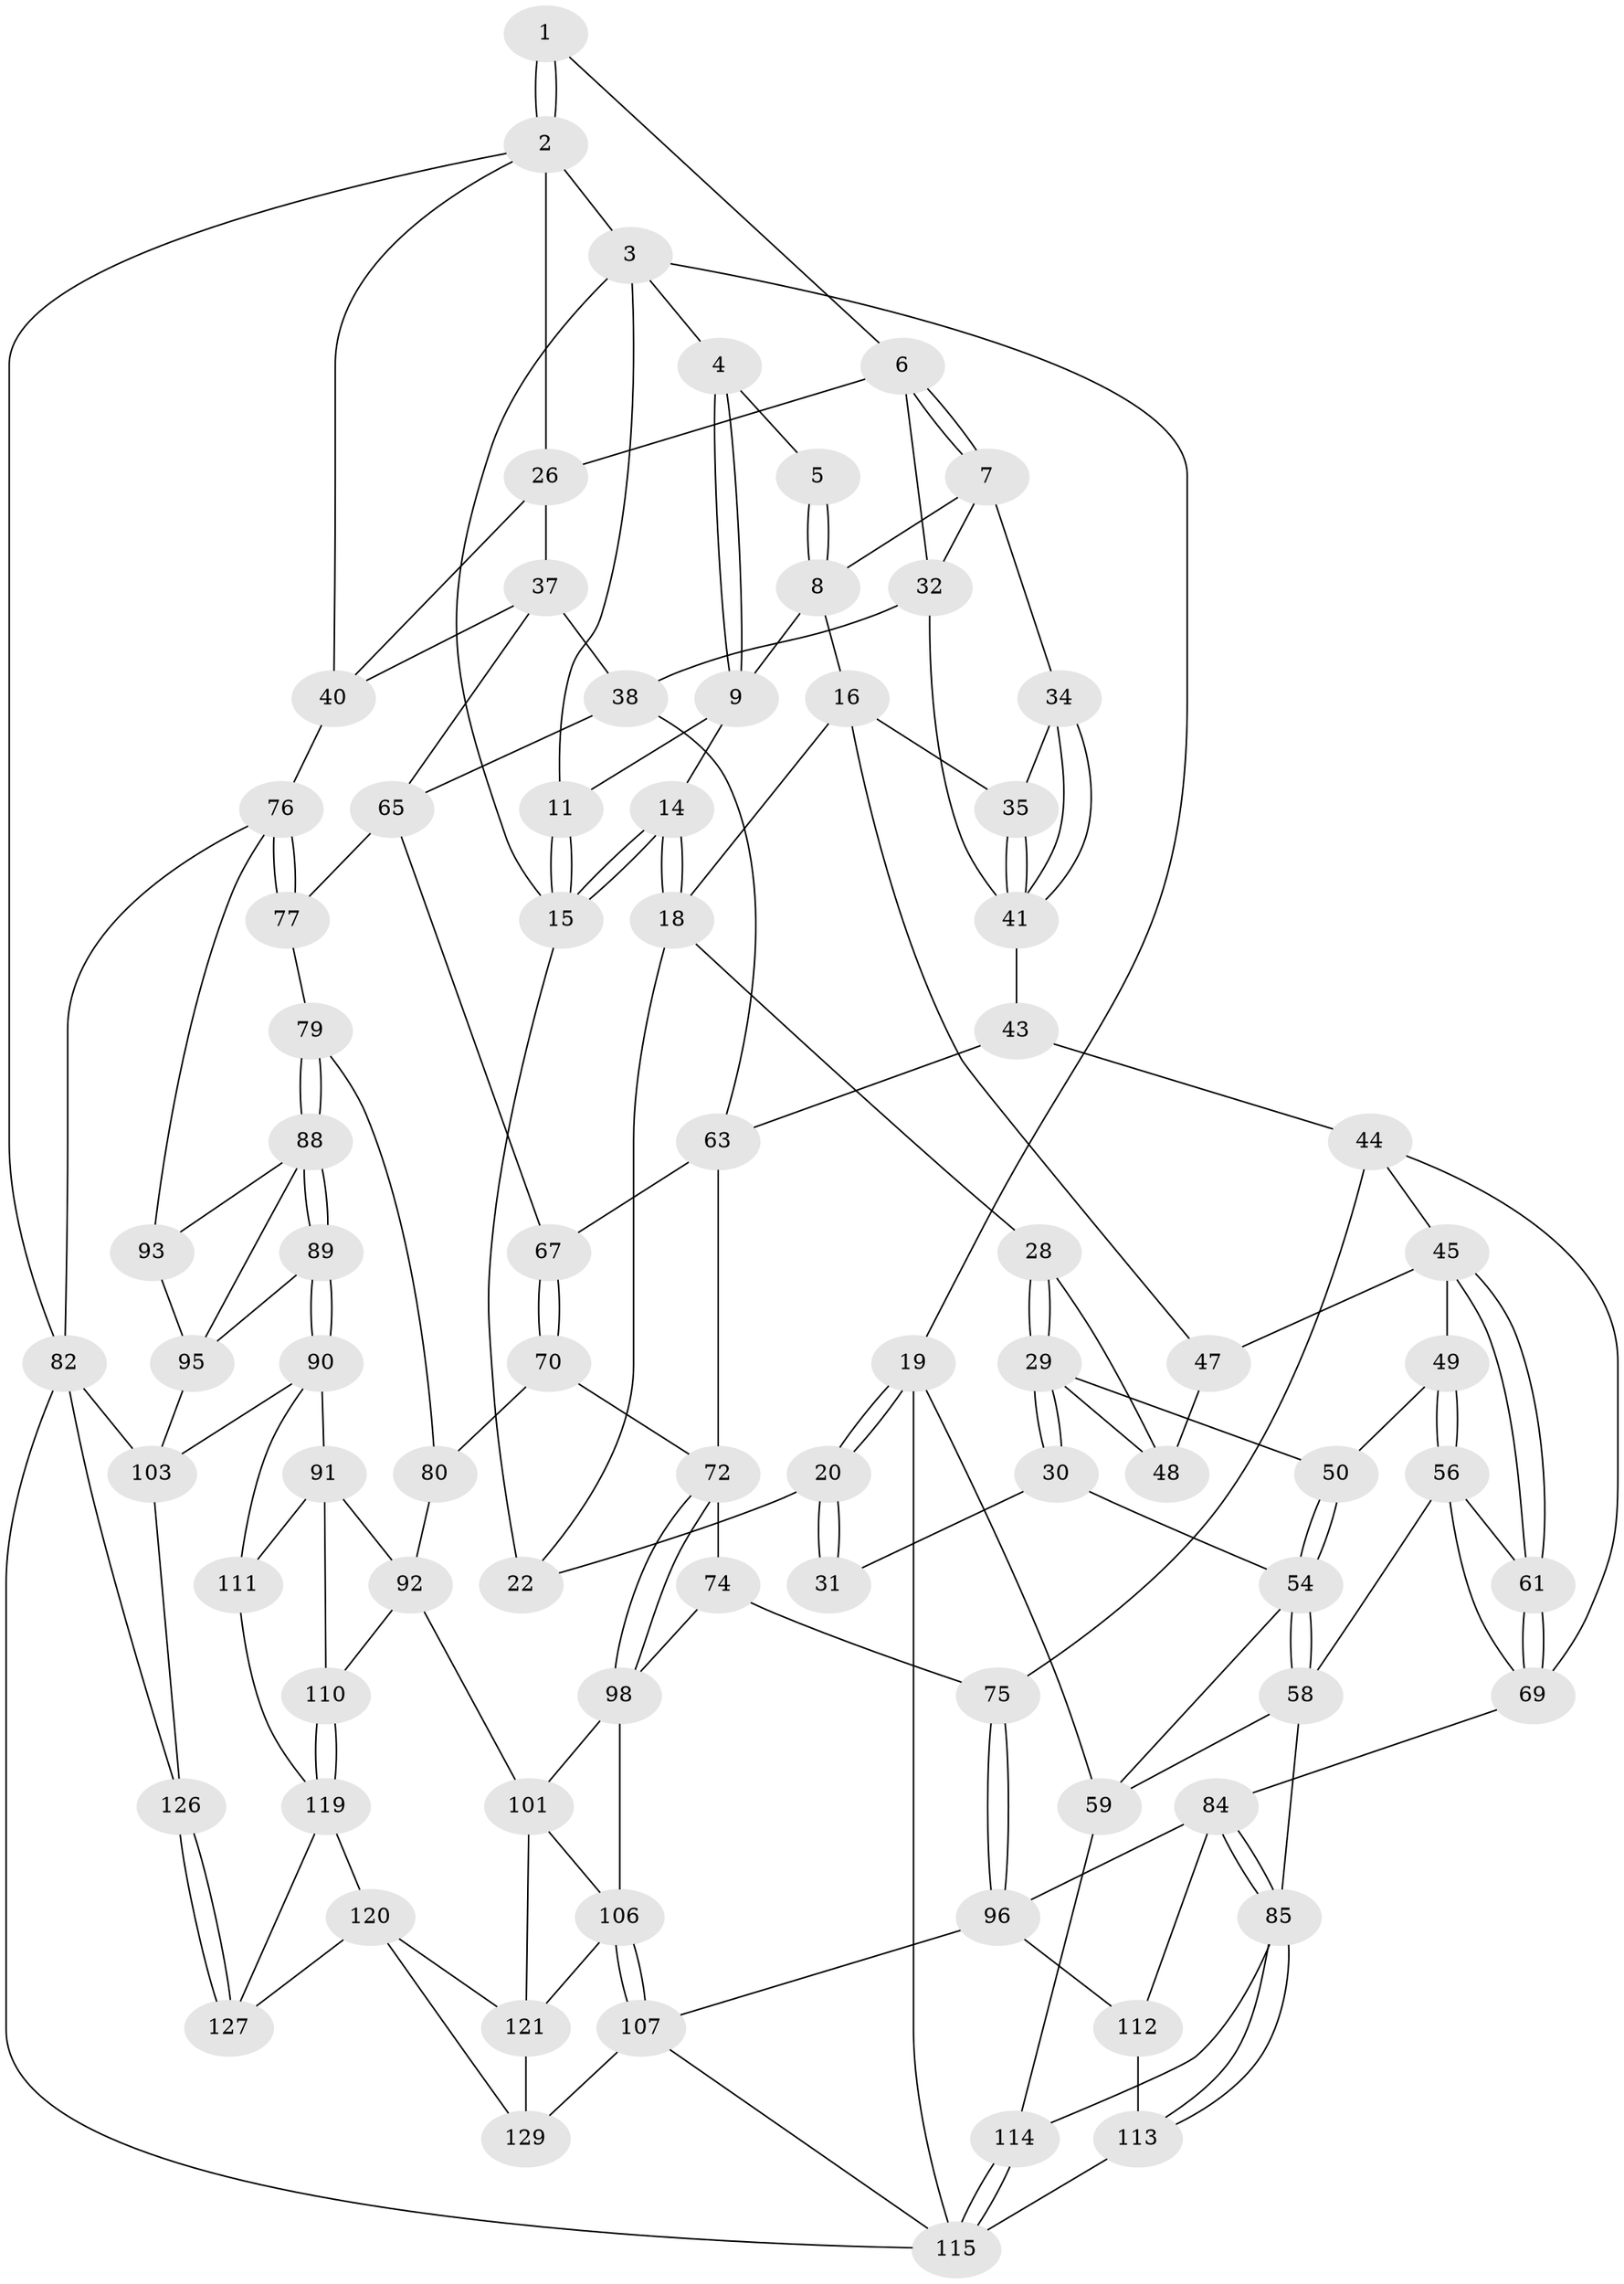 // Generated by graph-tools (version 1.1) at 2025/24/03/03/25 07:24:31]
// undirected, 81 vertices, 176 edges
graph export_dot {
graph [start="1"]
  node [color=gray90,style=filled];
  1 [pos="+0.7722401658344489+0"];
  2 [pos="+1+0",super="+27"];
  3 [pos="+0.2182765720254289+0",super="+12"];
  4 [pos="+0.5398569839249229+0"];
  5 [pos="+0.6615750402350135+0"];
  6 [pos="+0.8044577598965383+0.15912576909883067",super="+25"];
  7 [pos="+0.6867349438914931+0.18723973702614663",super="+33"];
  8 [pos="+0.6790049963220531+0.18061251037393145",super="+13"];
  9 [pos="+0.5088112055874225+0.07685726236620685",super="+10"];
  11 [pos="+0.3780964897186879+0.11649810144458049"];
  14 [pos="+0.39529271658259696+0.23558178566089336"];
  15 [pos="+0.37509472204370037+0.1823837003325252",super="+23"];
  16 [pos="+0.48894223116020774+0.2629474554425912",super="+17"];
  18 [pos="+0.40726200386753164+0.2782633656667257",super="+24"];
  19 [pos="+0+0.24636057386713053"];
  20 [pos="+0+0.24734452634562393",super="+21"];
  22 [pos="+0.19294400592101782+0.11006532359032253"];
  26 [pos="+0.8660368861409061+0.19737675442972205",super="+36"];
  28 [pos="+0.2062712551234261+0.34601941383752327"];
  29 [pos="+0.17041501826634972+0.3729558033586778",super="+51"];
  30 [pos="+0.15548214369651925+0.3763581049708951"];
  31 [pos="+0.1246744413788517+0.34387280504782447"];
  32 [pos="+0.7114153826234221+0.3169935080736382",super="+39"];
  34 [pos="+0.6817624953698607+0.3106197672365913"];
  35 [pos="+0.4904347824239906+0.2642592250154774"];
  37 [pos="+0.8974388995177092+0.3384216451421884",super="+52"];
  38 [pos="+0.790110454700009+0.3915651655614704",super="+62"];
  40 [pos="+1+0",super="+53"];
  41 [pos="+0.5685788995426253+0.42174600613346164",super="+42"];
  43 [pos="+0.5535076435707416+0.5191958791555463"];
  44 [pos="+0.5137602646127549+0.5185275698719657",super="+68"];
  45 [pos="+0.4581162183678341+0.5116135146413225",super="+46"];
  47 [pos="+0.4092064098895637+0.2999827091116985"];
  48 [pos="+0.34491306281989254+0.3479246506101781"];
  49 [pos="+0.30804472398822014+0.4361013953357609"];
  50 [pos="+0.2984551027481628+0.4296182885266761"];
  54 [pos="+0.2200433534122748+0.5695821276472535",super="+55"];
  56 [pos="+0.3669336773747882+0.5625730638884752",super="+57"];
  58 [pos="+0.22419041379915117+0.5898730639866439",super="+81"];
  59 [pos="+0+0.6195544349448778",super="+60"];
  61 [pos="+0.3775299833361042+0.5633579471684421"];
  63 [pos="+0.7320367822776077+0.5139039136658633",super="+64"];
  65 [pos="+0.8837544989081031+0.5689678667220716",super="+66"];
  67 [pos="+0.7902157834243417+0.5959515897137946"];
  69 [pos="+0.41691592924292+0.7242548596825025",super="+78"];
  70 [pos="+0.7384435364905511+0.6483013356995256",super="+71"];
  72 [pos="+0.6355905162253208+0.6830871508262644",super="+73"];
  74 [pos="+0.4495946738205203+0.7396482726612175"];
  75 [pos="+0.44596787170517854+0.738782729292261"];
  76 [pos="+1+0.7336170550332346",super="+83"];
  77 [pos="+0.9018209955607274+0.6230750992070906"];
  79 [pos="+0.8715261799901257+0.6850159746377646"];
  80 [pos="+0.8408840651618728+0.6916397044892898",super="+87"];
  82 [pos="+1+1",super="+125"];
  84 [pos="+0.33812091801887345+0.7490408891616794",super="+97"];
  85 [pos="+0.20727254987107216+0.801462398887255",super="+86"];
  88 [pos="+0.879298000136059+0.7158758838865216",super="+94"];
  89 [pos="+0.854151184006737+0.7801524458539252"];
  90 [pos="+0.8149685586989245+0.8009392172394226",super="+105"];
  91 [pos="+0.7798472554429844+0.7934031642355357",super="+109"];
  92 [pos="+0.7728741967256598+0.7873349658236598",super="+100"];
  93 [pos="+1+0.7792104155250302"];
  95 [pos="+0.893578034801496+0.799340918074547",super="+102"];
  96 [pos="+0.3846689351304957+0.8777136207321703",super="+108"];
  98 [pos="+0.6340654981261918+0.6970562425888759",super="+99"];
  101 [pos="+0.6373628397906685+0.8493140798954993",super="+122"];
  103 [pos="+0.9171431248524189+0.8682457871191203",super="+104"];
  106 [pos="+0.5143376784230761+0.8831642220502811",super="+124"];
  107 [pos="+0.4218744381755355+0.9519987149242478",super="+130"];
  110 [pos="+0.7314154137536923+0.8850488658388653"];
  111 [pos="+0.8043834004935805+0.9009925470929925"];
  112 [pos="+0.2742748405885791+0.8595253438250662",super="+118"];
  113 [pos="+0.2181378749861802+0.8214267102329893",super="+116"];
  114 [pos="+0+0.9168652453722885"];
  115 [pos="+0+1",super="+117"];
  119 [pos="+0.7314857406082044+0.9042855641340964",super="+123"];
  120 [pos="+0.6575783120771594+0.9308299459800622",super="+131"];
  121 [pos="+0.6568954958029963+0.9300273156936365",super="+128"];
  126 [pos="+0.8259794783719386+1"];
  127 [pos="+0.8004172688121657+1"];
  129 [pos="+0.5897387111666539+1"];
  1 -- 2;
  1 -- 2;
  1 -- 6;
  2 -- 3;
  2 -- 82;
  2 -- 40;
  2 -- 26;
  3 -- 4;
  3 -- 19;
  3 -- 11;
  3 -- 15;
  4 -- 5;
  4 -- 9;
  4 -- 9;
  5 -- 8;
  5 -- 8;
  6 -- 7;
  6 -- 7;
  6 -- 32;
  6 -- 26;
  7 -- 8;
  7 -- 32;
  7 -- 34;
  8 -- 9;
  8 -- 16;
  9 -- 11;
  9 -- 14;
  11 -- 15;
  11 -- 15;
  14 -- 15;
  14 -- 15;
  14 -- 18;
  14 -- 18;
  15 -- 22;
  16 -- 35;
  16 -- 18;
  16 -- 47;
  18 -- 28;
  18 -- 22;
  19 -- 20;
  19 -- 20;
  19 -- 115;
  19 -- 59;
  20 -- 31 [weight=2];
  20 -- 31;
  20 -- 22;
  26 -- 40;
  26 -- 37;
  28 -- 29;
  28 -- 29;
  28 -- 48;
  29 -- 30;
  29 -- 30;
  29 -- 48;
  29 -- 50;
  30 -- 31;
  30 -- 54;
  32 -- 41;
  32 -- 38;
  34 -- 35;
  34 -- 41;
  34 -- 41;
  35 -- 41;
  35 -- 41;
  37 -- 38;
  37 -- 65;
  37 -- 40;
  38 -- 65;
  38 -- 63;
  40 -- 76;
  41 -- 43;
  43 -- 44;
  43 -- 63;
  44 -- 45;
  44 -- 75;
  44 -- 69;
  45 -- 61;
  45 -- 61;
  45 -- 49;
  45 -- 47;
  47 -- 48;
  49 -- 50;
  49 -- 56;
  49 -- 56;
  50 -- 54;
  50 -- 54;
  54 -- 58;
  54 -- 58;
  54 -- 59;
  56 -- 61;
  56 -- 58;
  56 -- 69;
  58 -- 59;
  58 -- 85;
  59 -- 114;
  61 -- 69;
  61 -- 69;
  63 -- 67;
  63 -- 72;
  65 -- 67;
  65 -- 77;
  67 -- 70;
  67 -- 70;
  69 -- 84;
  70 -- 80 [weight=2];
  70 -- 72;
  72 -- 98;
  72 -- 98;
  72 -- 74;
  74 -- 75;
  74 -- 98;
  75 -- 96;
  75 -- 96;
  76 -- 77;
  76 -- 77;
  76 -- 82;
  76 -- 93;
  77 -- 79;
  79 -- 80;
  79 -- 88;
  79 -- 88;
  80 -- 92;
  82 -- 115;
  82 -- 126;
  82 -- 103;
  84 -- 85;
  84 -- 85;
  84 -- 96;
  84 -- 112;
  85 -- 113;
  85 -- 113;
  85 -- 114;
  88 -- 89;
  88 -- 89;
  88 -- 93;
  88 -- 95;
  89 -- 90;
  89 -- 90;
  89 -- 95;
  90 -- 91;
  90 -- 111;
  90 -- 103;
  91 -- 92;
  91 -- 110;
  91 -- 111;
  92 -- 101;
  92 -- 110;
  93 -- 95;
  95 -- 103;
  96 -- 107;
  96 -- 112;
  98 -- 101;
  98 -- 106;
  101 -- 121;
  101 -- 106;
  103 -- 126;
  106 -- 107;
  106 -- 107;
  106 -- 121;
  107 -- 115;
  107 -- 129;
  110 -- 119;
  110 -- 119;
  111 -- 119;
  112 -- 113 [weight=2];
  113 -- 115;
  114 -- 115;
  114 -- 115;
  119 -- 120;
  119 -- 127;
  120 -- 121;
  120 -- 129;
  120 -- 127;
  121 -- 129;
  126 -- 127;
  126 -- 127;
}
